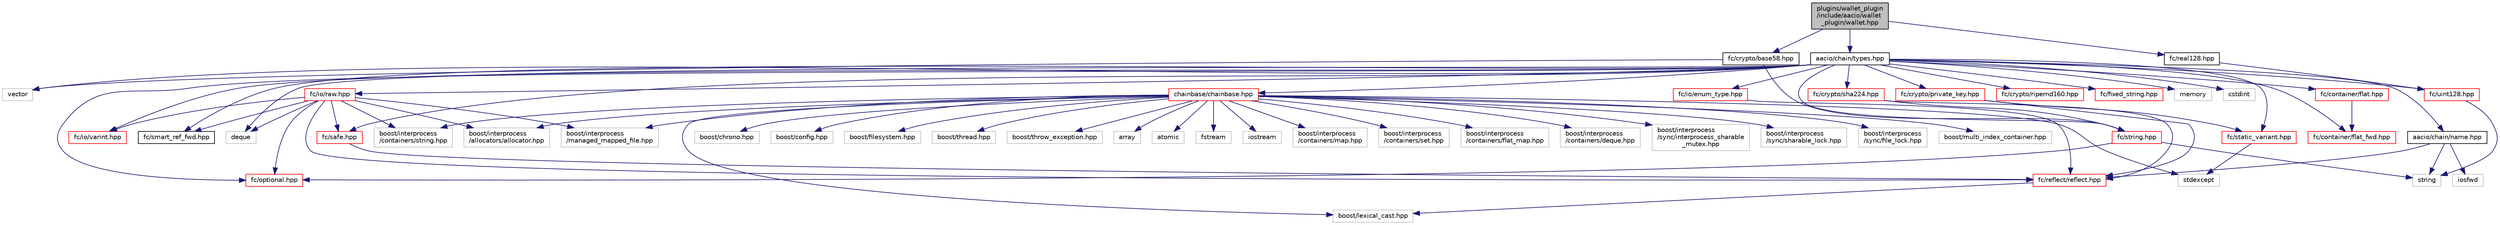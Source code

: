 digraph "plugins/wallet_plugin/include/aacio/wallet_plugin/wallet.hpp"
{
  edge [fontname="Helvetica",fontsize="10",labelfontname="Helvetica",labelfontsize="10"];
  node [fontname="Helvetica",fontsize="10",shape=record];
  Node0 [label="plugins/wallet_plugin\l/include/aacio/wallet\l_plugin/wallet.hpp",height=0.2,width=0.4,color="black", fillcolor="grey75", style="filled", fontcolor="black"];
  Node0 -> Node1 [color="midnightblue",fontsize="10",style="solid"];
  Node1 [label="aacio/chain/types.hpp",height=0.2,width=0.4,color="black", fillcolor="white", style="filled",URL="$libraries_2chain_2include_2aacio_2chain_2types_8hpp.html"];
  Node1 -> Node2 [color="midnightblue",fontsize="10",style="solid"];
  Node2 [label="aacio/chain/name.hpp",height=0.2,width=0.4,color="black", fillcolor="white", style="filled",URL="$name_8hpp_source.html"];
  Node2 -> Node3 [color="midnightblue",fontsize="10",style="solid"];
  Node3 [label="string",height=0.2,width=0.4,color="grey75", fillcolor="white", style="filled"];
  Node2 -> Node4 [color="midnightblue",fontsize="10",style="solid"];
  Node4 [label="fc/reflect/reflect.hpp",height=0.2,width=0.4,color="red", fillcolor="white", style="filled",URL="$libraries_2fc_2include_2fc_2reflect_2reflect_8hpp_source.html"];
  Node4 -> Node10 [color="midnightblue",fontsize="10",style="solid"];
  Node10 [label="boost/lexical_cast.hpp",height=0.2,width=0.4,color="grey75", fillcolor="white", style="filled"];
  Node2 -> Node31 [color="midnightblue",fontsize="10",style="solid"];
  Node31 [label="iosfwd",height=0.2,width=0.4,color="grey75", fillcolor="white", style="filled"];
  Node1 -> Node32 [color="midnightblue",fontsize="10",style="solid"];
  Node32 [label="chainbase/chainbase.hpp",height=0.2,width=0.4,color="red", fillcolor="white", style="filled",URL="$chainbase_8hpp_source.html"];
  Node32 -> Node33 [color="midnightblue",fontsize="10",style="solid"];
  Node33 [label="boost/interprocess\l/managed_mapped_file.hpp",height=0.2,width=0.4,color="grey75", fillcolor="white", style="filled"];
  Node32 -> Node34 [color="midnightblue",fontsize="10",style="solid"];
  Node34 [label="boost/interprocess\l/containers/map.hpp",height=0.2,width=0.4,color="grey75", fillcolor="white", style="filled"];
  Node32 -> Node35 [color="midnightblue",fontsize="10",style="solid"];
  Node35 [label="boost/interprocess\l/containers/set.hpp",height=0.2,width=0.4,color="grey75", fillcolor="white", style="filled"];
  Node32 -> Node36 [color="midnightblue",fontsize="10",style="solid"];
  Node36 [label="boost/interprocess\l/containers/flat_map.hpp",height=0.2,width=0.4,color="grey75", fillcolor="white", style="filled"];
  Node32 -> Node37 [color="midnightblue",fontsize="10",style="solid"];
  Node37 [label="boost/interprocess\l/containers/deque.hpp",height=0.2,width=0.4,color="grey75", fillcolor="white", style="filled"];
  Node32 -> Node38 [color="midnightblue",fontsize="10",style="solid"];
  Node38 [label="boost/interprocess\l/containers/string.hpp",height=0.2,width=0.4,color="grey75", fillcolor="white", style="filled"];
  Node32 -> Node39 [color="midnightblue",fontsize="10",style="solid"];
  Node39 [label="boost/interprocess\l/allocators/allocator.hpp",height=0.2,width=0.4,color="grey75", fillcolor="white", style="filled"];
  Node32 -> Node40 [color="midnightblue",fontsize="10",style="solid"];
  Node40 [label="boost/interprocess\l/sync/interprocess_sharable\l_mutex.hpp",height=0.2,width=0.4,color="grey75", fillcolor="white", style="filled"];
  Node32 -> Node41 [color="midnightblue",fontsize="10",style="solid"];
  Node41 [label="boost/interprocess\l/sync/sharable_lock.hpp",height=0.2,width=0.4,color="grey75", fillcolor="white", style="filled"];
  Node32 -> Node42 [color="midnightblue",fontsize="10",style="solid"];
  Node42 [label="boost/interprocess\l/sync/file_lock.hpp",height=0.2,width=0.4,color="grey75", fillcolor="white", style="filled"];
  Node32 -> Node43 [color="midnightblue",fontsize="10",style="solid"];
  Node43 [label="boost/multi_index_container.hpp",height=0.2,width=0.4,color="grey75", fillcolor="white", style="filled"];
  Node32 -> Node44 [color="midnightblue",fontsize="10",style="solid"];
  Node44 [label="boost/chrono.hpp",height=0.2,width=0.4,color="grey75", fillcolor="white", style="filled"];
  Node32 -> Node45 [color="midnightblue",fontsize="10",style="solid"];
  Node45 [label="boost/config.hpp",height=0.2,width=0.4,color="grey75", fillcolor="white", style="filled"];
  Node32 -> Node46 [color="midnightblue",fontsize="10",style="solid"];
  Node46 [label="boost/filesystem.hpp",height=0.2,width=0.4,color="grey75", fillcolor="white", style="filled"];
  Node32 -> Node10 [color="midnightblue",fontsize="10",style="solid"];
  Node32 -> Node47 [color="midnightblue",fontsize="10",style="solid"];
  Node47 [label="boost/thread.hpp",height=0.2,width=0.4,color="grey75", fillcolor="white", style="filled"];
  Node32 -> Node48 [color="midnightblue",fontsize="10",style="solid"];
  Node48 [label="boost/throw_exception.hpp",height=0.2,width=0.4,color="grey75", fillcolor="white", style="filled"];
  Node32 -> Node49 [color="midnightblue",fontsize="10",style="solid"];
  Node49 [label="array",height=0.2,width=0.4,color="grey75", fillcolor="white", style="filled"];
  Node32 -> Node50 [color="midnightblue",fontsize="10",style="solid"];
  Node50 [label="atomic",height=0.2,width=0.4,color="grey75", fillcolor="white", style="filled"];
  Node32 -> Node51 [color="midnightblue",fontsize="10",style="solid"];
  Node51 [label="fstream",height=0.2,width=0.4,color="grey75", fillcolor="white", style="filled"];
  Node32 -> Node52 [color="midnightblue",fontsize="10",style="solid"];
  Node52 [label="iostream",height=0.2,width=0.4,color="grey75", fillcolor="white", style="filled"];
  Node32 -> Node53 [color="midnightblue",fontsize="10",style="solid"];
  Node53 [label="stdexcept",height=0.2,width=0.4,color="grey75", fillcolor="white", style="filled"];
  Node1 -> Node26 [color="midnightblue",fontsize="10",style="solid"];
  Node26 [label="fc/container/flat_fwd.hpp",height=0.2,width=0.4,color="red", fillcolor="white", style="filled",URL="$flat__fwd_8hpp_source.html"];
  Node1 -> Node56 [color="midnightblue",fontsize="10",style="solid"];
  Node56 [label="fc/io/varint.hpp",height=0.2,width=0.4,color="red", fillcolor="white", style="filled",URL="$libraries_2fc_2include_2fc_2io_2varint_8hpp_source.html"];
  Node1 -> Node58 [color="midnightblue",fontsize="10",style="solid"];
  Node58 [label="fc/io/enum_type.hpp",height=0.2,width=0.4,color="red", fillcolor="white", style="filled",URL="$enum__type_8hpp_source.html"];
  Node58 -> Node4 [color="midnightblue",fontsize="10",style="solid"];
  Node1 -> Node85 [color="midnightblue",fontsize="10",style="solid"];
  Node85 [label="fc/crypto/sha224.hpp",height=0.2,width=0.4,color="red", fillcolor="white", style="filled",URL="$sha224_8hpp_source.html"];
  Node85 -> Node20 [color="midnightblue",fontsize="10",style="solid"];
  Node20 [label="fc/string.hpp",height=0.2,width=0.4,color="red", fillcolor="white", style="filled",URL="$string_8hpp_source.html"];
  Node20 -> Node23 [color="midnightblue",fontsize="10",style="solid"];
  Node23 [label="fc/optional.hpp",height=0.2,width=0.4,color="red", fillcolor="white", style="filled",URL="$libraries_2fc_2include_2fc_2optional_8hpp_source.html"];
  Node20 -> Node3 [color="midnightblue",fontsize="10",style="solid"];
  Node85 -> Node4 [color="midnightblue",fontsize="10",style="solid"];
  Node1 -> Node23 [color="midnightblue",fontsize="10",style="solid"];
  Node1 -> Node72 [color="midnightblue",fontsize="10",style="solid"];
  Node72 [label="fc/safe.hpp",height=0.2,width=0.4,color="red", fillcolor="white", style="filled",URL="$safe_8hpp_source.html"];
  Node72 -> Node4 [color="midnightblue",fontsize="10",style="solid"];
  Node1 -> Node86 [color="midnightblue",fontsize="10",style="solid"];
  Node86 [label="fc/container/flat.hpp",height=0.2,width=0.4,color="red", fillcolor="white", style="filled",URL="$libraries_2fc_2include_2fc_2container_2flat_8hpp_source.html"];
  Node86 -> Node26 [color="midnightblue",fontsize="10",style="solid"];
  Node1 -> Node20 [color="midnightblue",fontsize="10",style="solid"];
  Node1 -> Node87 [color="midnightblue",fontsize="10",style="solid"];
  Node87 [label="fc/io/raw.hpp",height=0.2,width=0.4,color="red", fillcolor="white", style="filled",URL="$raw_8hpp_source.html"];
  Node87 -> Node4 [color="midnightblue",fontsize="10",style="solid"];
  Node87 -> Node56 [color="midnightblue",fontsize="10",style="solid"];
  Node87 -> Node23 [color="midnightblue",fontsize="10",style="solid"];
  Node87 -> Node66 [color="midnightblue",fontsize="10",style="solid"];
  Node66 [label="fc/smart_ref_fwd.hpp",height=0.2,width=0.4,color="black", fillcolor="white", style="filled",URL="$smart__ref__fwd_8hpp_source.html"];
  Node87 -> Node72 [color="midnightblue",fontsize="10",style="solid"];
  Node87 -> Node18 [color="midnightblue",fontsize="10",style="solid"];
  Node18 [label="deque",height=0.2,width=0.4,color="grey75", fillcolor="white", style="filled"];
  Node87 -> Node38 [color="midnightblue",fontsize="10",style="solid"];
  Node87 -> Node39 [color="midnightblue",fontsize="10",style="solid"];
  Node87 -> Node33 [color="midnightblue",fontsize="10",style="solid"];
  Node1 -> Node92 [color="midnightblue",fontsize="10",style="solid"];
  Node92 [label="fc/uint128.hpp",height=0.2,width=0.4,color="red", fillcolor="white", style="filled",URL="$uint128_8hpp_source.html"];
  Node92 -> Node3 [color="midnightblue",fontsize="10",style="solid"];
  Node1 -> Node93 [color="midnightblue",fontsize="10",style="solid"];
  Node93 [label="fc/static_variant.hpp",height=0.2,width=0.4,color="red", fillcolor="white", style="filled",URL="$static__variant_8hpp_source.html"];
  Node93 -> Node53 [color="midnightblue",fontsize="10",style="solid"];
  Node1 -> Node66 [color="midnightblue",fontsize="10",style="solid"];
  Node1 -> Node94 [color="midnightblue",fontsize="10",style="solid"];
  Node94 [label="fc/crypto/ripemd160.hpp",height=0.2,width=0.4,color="red", fillcolor="white", style="filled",URL="$ripemd160_8hpp_source.html"];
  Node1 -> Node95 [color="midnightblue",fontsize="10",style="solid"];
  Node95 [label="fc/fixed_string.hpp",height=0.2,width=0.4,color="red", fillcolor="white", style="filled",URL="$fixed__string_8hpp_source.html"];
  Node1 -> Node96 [color="midnightblue",fontsize="10",style="solid"];
  Node96 [label="fc/crypto/private_key.hpp",height=0.2,width=0.4,color="red", fillcolor="white", style="filled",URL="$private__key_8hpp_source.html"];
  Node96 -> Node4 [color="midnightblue",fontsize="10",style="solid"];
  Node96 -> Node93 [color="midnightblue",fontsize="10",style="solid"];
  Node1 -> Node63 [color="midnightblue",fontsize="10",style="solid"];
  Node63 [label="memory",height=0.2,width=0.4,color="grey75", fillcolor="white", style="filled"];
  Node1 -> Node9 [color="midnightblue",fontsize="10",style="solid"];
  Node9 [label="vector",height=0.2,width=0.4,color="grey75", fillcolor="white", style="filled"];
  Node1 -> Node18 [color="midnightblue",fontsize="10",style="solid"];
  Node1 -> Node119 [color="midnightblue",fontsize="10",style="solid"];
  Node119 [label="cstdint",height=0.2,width=0.4,color="grey75", fillcolor="white", style="filled"];
  Node0 -> Node120 [color="midnightblue",fontsize="10",style="solid"];
  Node120 [label="fc/real128.hpp",height=0.2,width=0.4,color="black", fillcolor="white", style="filled",URL="$real128_8hpp_source.html"];
  Node120 -> Node92 [color="midnightblue",fontsize="10",style="solid"];
  Node0 -> Node101 [color="midnightblue",fontsize="10",style="solid"];
  Node101 [label="fc/crypto/base58.hpp",height=0.2,width=0.4,color="black", fillcolor="white", style="filled",URL="$base58_8hpp_source.html"];
  Node101 -> Node20 [color="midnightblue",fontsize="10",style="solid"];
  Node101 -> Node9 [color="midnightblue",fontsize="10",style="solid"];
}
